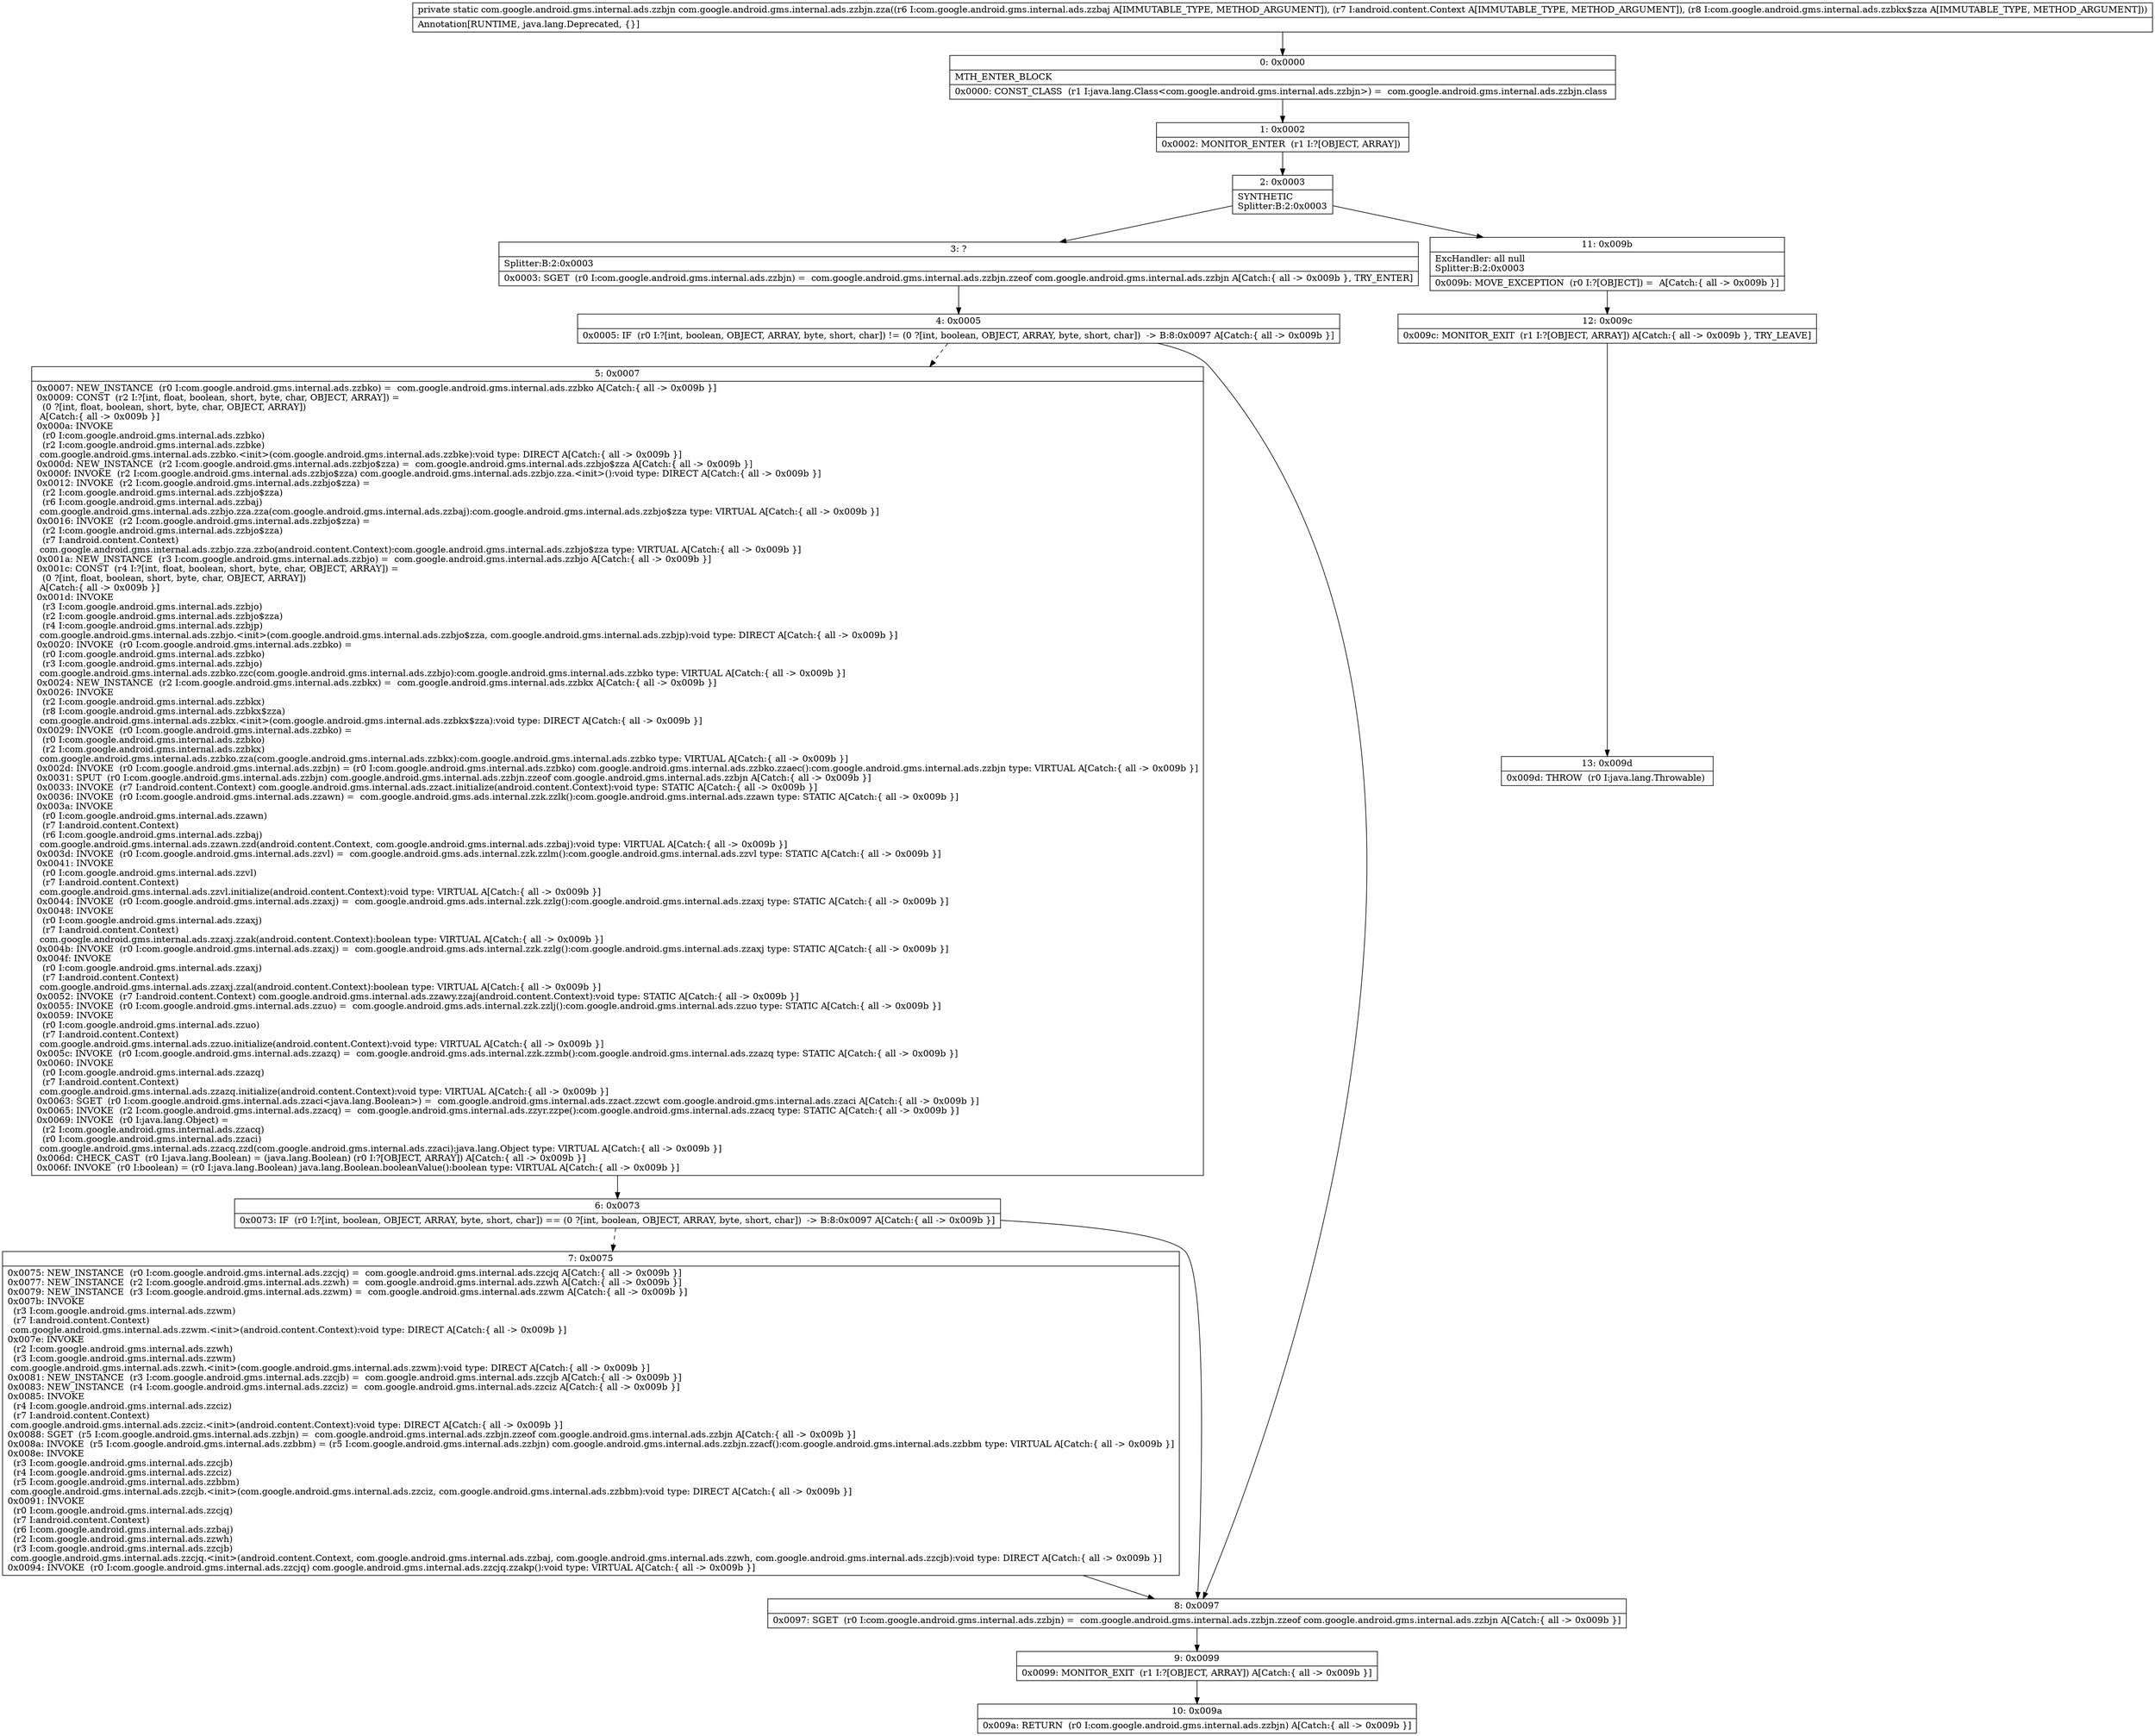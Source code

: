 digraph "CFG forcom.google.android.gms.internal.ads.zzbjn.zza(Lcom\/google\/android\/gms\/internal\/ads\/zzbaj;Landroid\/content\/Context;Lcom\/google\/android\/gms\/internal\/ads\/zzbkx$zza;)Lcom\/google\/android\/gms\/internal\/ads\/zzbjn;" {
Node_0 [shape=record,label="{0\:\ 0x0000|MTH_ENTER_BLOCK\l|0x0000: CONST_CLASS  (r1 I:java.lang.Class\<com.google.android.gms.internal.ads.zzbjn\>) =  com.google.android.gms.internal.ads.zzbjn.class \l}"];
Node_1 [shape=record,label="{1\:\ 0x0002|0x0002: MONITOR_ENTER  (r1 I:?[OBJECT, ARRAY]) \l}"];
Node_2 [shape=record,label="{2\:\ 0x0003|SYNTHETIC\lSplitter:B:2:0x0003\l}"];
Node_3 [shape=record,label="{3\:\ ?|Splitter:B:2:0x0003\l|0x0003: SGET  (r0 I:com.google.android.gms.internal.ads.zzbjn) =  com.google.android.gms.internal.ads.zzbjn.zzeof com.google.android.gms.internal.ads.zzbjn A[Catch:\{ all \-\> 0x009b \}, TRY_ENTER]\l}"];
Node_4 [shape=record,label="{4\:\ 0x0005|0x0005: IF  (r0 I:?[int, boolean, OBJECT, ARRAY, byte, short, char]) != (0 ?[int, boolean, OBJECT, ARRAY, byte, short, char])  \-\> B:8:0x0097 A[Catch:\{ all \-\> 0x009b \}]\l}"];
Node_5 [shape=record,label="{5\:\ 0x0007|0x0007: NEW_INSTANCE  (r0 I:com.google.android.gms.internal.ads.zzbko) =  com.google.android.gms.internal.ads.zzbko A[Catch:\{ all \-\> 0x009b \}]\l0x0009: CONST  (r2 I:?[int, float, boolean, short, byte, char, OBJECT, ARRAY]) = \l  (0 ?[int, float, boolean, short, byte, char, OBJECT, ARRAY])\l A[Catch:\{ all \-\> 0x009b \}]\l0x000a: INVOKE  \l  (r0 I:com.google.android.gms.internal.ads.zzbko)\l  (r2 I:com.google.android.gms.internal.ads.zzbke)\l com.google.android.gms.internal.ads.zzbko.\<init\>(com.google.android.gms.internal.ads.zzbke):void type: DIRECT A[Catch:\{ all \-\> 0x009b \}]\l0x000d: NEW_INSTANCE  (r2 I:com.google.android.gms.internal.ads.zzbjo$zza) =  com.google.android.gms.internal.ads.zzbjo$zza A[Catch:\{ all \-\> 0x009b \}]\l0x000f: INVOKE  (r2 I:com.google.android.gms.internal.ads.zzbjo$zza) com.google.android.gms.internal.ads.zzbjo.zza.\<init\>():void type: DIRECT A[Catch:\{ all \-\> 0x009b \}]\l0x0012: INVOKE  (r2 I:com.google.android.gms.internal.ads.zzbjo$zza) = \l  (r2 I:com.google.android.gms.internal.ads.zzbjo$zza)\l  (r6 I:com.google.android.gms.internal.ads.zzbaj)\l com.google.android.gms.internal.ads.zzbjo.zza.zza(com.google.android.gms.internal.ads.zzbaj):com.google.android.gms.internal.ads.zzbjo$zza type: VIRTUAL A[Catch:\{ all \-\> 0x009b \}]\l0x0016: INVOKE  (r2 I:com.google.android.gms.internal.ads.zzbjo$zza) = \l  (r2 I:com.google.android.gms.internal.ads.zzbjo$zza)\l  (r7 I:android.content.Context)\l com.google.android.gms.internal.ads.zzbjo.zza.zzbo(android.content.Context):com.google.android.gms.internal.ads.zzbjo$zza type: VIRTUAL A[Catch:\{ all \-\> 0x009b \}]\l0x001a: NEW_INSTANCE  (r3 I:com.google.android.gms.internal.ads.zzbjo) =  com.google.android.gms.internal.ads.zzbjo A[Catch:\{ all \-\> 0x009b \}]\l0x001c: CONST  (r4 I:?[int, float, boolean, short, byte, char, OBJECT, ARRAY]) = \l  (0 ?[int, float, boolean, short, byte, char, OBJECT, ARRAY])\l A[Catch:\{ all \-\> 0x009b \}]\l0x001d: INVOKE  \l  (r3 I:com.google.android.gms.internal.ads.zzbjo)\l  (r2 I:com.google.android.gms.internal.ads.zzbjo$zza)\l  (r4 I:com.google.android.gms.internal.ads.zzbjp)\l com.google.android.gms.internal.ads.zzbjo.\<init\>(com.google.android.gms.internal.ads.zzbjo$zza, com.google.android.gms.internal.ads.zzbjp):void type: DIRECT A[Catch:\{ all \-\> 0x009b \}]\l0x0020: INVOKE  (r0 I:com.google.android.gms.internal.ads.zzbko) = \l  (r0 I:com.google.android.gms.internal.ads.zzbko)\l  (r3 I:com.google.android.gms.internal.ads.zzbjo)\l com.google.android.gms.internal.ads.zzbko.zzc(com.google.android.gms.internal.ads.zzbjo):com.google.android.gms.internal.ads.zzbko type: VIRTUAL A[Catch:\{ all \-\> 0x009b \}]\l0x0024: NEW_INSTANCE  (r2 I:com.google.android.gms.internal.ads.zzbkx) =  com.google.android.gms.internal.ads.zzbkx A[Catch:\{ all \-\> 0x009b \}]\l0x0026: INVOKE  \l  (r2 I:com.google.android.gms.internal.ads.zzbkx)\l  (r8 I:com.google.android.gms.internal.ads.zzbkx$zza)\l com.google.android.gms.internal.ads.zzbkx.\<init\>(com.google.android.gms.internal.ads.zzbkx$zza):void type: DIRECT A[Catch:\{ all \-\> 0x009b \}]\l0x0029: INVOKE  (r0 I:com.google.android.gms.internal.ads.zzbko) = \l  (r0 I:com.google.android.gms.internal.ads.zzbko)\l  (r2 I:com.google.android.gms.internal.ads.zzbkx)\l com.google.android.gms.internal.ads.zzbko.zza(com.google.android.gms.internal.ads.zzbkx):com.google.android.gms.internal.ads.zzbko type: VIRTUAL A[Catch:\{ all \-\> 0x009b \}]\l0x002d: INVOKE  (r0 I:com.google.android.gms.internal.ads.zzbjn) = (r0 I:com.google.android.gms.internal.ads.zzbko) com.google.android.gms.internal.ads.zzbko.zzaec():com.google.android.gms.internal.ads.zzbjn type: VIRTUAL A[Catch:\{ all \-\> 0x009b \}]\l0x0031: SPUT  (r0 I:com.google.android.gms.internal.ads.zzbjn) com.google.android.gms.internal.ads.zzbjn.zzeof com.google.android.gms.internal.ads.zzbjn A[Catch:\{ all \-\> 0x009b \}]\l0x0033: INVOKE  (r7 I:android.content.Context) com.google.android.gms.internal.ads.zzact.initialize(android.content.Context):void type: STATIC A[Catch:\{ all \-\> 0x009b \}]\l0x0036: INVOKE  (r0 I:com.google.android.gms.internal.ads.zzawn) =  com.google.android.gms.ads.internal.zzk.zzlk():com.google.android.gms.internal.ads.zzawn type: STATIC A[Catch:\{ all \-\> 0x009b \}]\l0x003a: INVOKE  \l  (r0 I:com.google.android.gms.internal.ads.zzawn)\l  (r7 I:android.content.Context)\l  (r6 I:com.google.android.gms.internal.ads.zzbaj)\l com.google.android.gms.internal.ads.zzawn.zzd(android.content.Context, com.google.android.gms.internal.ads.zzbaj):void type: VIRTUAL A[Catch:\{ all \-\> 0x009b \}]\l0x003d: INVOKE  (r0 I:com.google.android.gms.internal.ads.zzvl) =  com.google.android.gms.ads.internal.zzk.zzlm():com.google.android.gms.internal.ads.zzvl type: STATIC A[Catch:\{ all \-\> 0x009b \}]\l0x0041: INVOKE  \l  (r0 I:com.google.android.gms.internal.ads.zzvl)\l  (r7 I:android.content.Context)\l com.google.android.gms.internal.ads.zzvl.initialize(android.content.Context):void type: VIRTUAL A[Catch:\{ all \-\> 0x009b \}]\l0x0044: INVOKE  (r0 I:com.google.android.gms.internal.ads.zzaxj) =  com.google.android.gms.ads.internal.zzk.zzlg():com.google.android.gms.internal.ads.zzaxj type: STATIC A[Catch:\{ all \-\> 0x009b \}]\l0x0048: INVOKE  \l  (r0 I:com.google.android.gms.internal.ads.zzaxj)\l  (r7 I:android.content.Context)\l com.google.android.gms.internal.ads.zzaxj.zzak(android.content.Context):boolean type: VIRTUAL A[Catch:\{ all \-\> 0x009b \}]\l0x004b: INVOKE  (r0 I:com.google.android.gms.internal.ads.zzaxj) =  com.google.android.gms.ads.internal.zzk.zzlg():com.google.android.gms.internal.ads.zzaxj type: STATIC A[Catch:\{ all \-\> 0x009b \}]\l0x004f: INVOKE  \l  (r0 I:com.google.android.gms.internal.ads.zzaxj)\l  (r7 I:android.content.Context)\l com.google.android.gms.internal.ads.zzaxj.zzal(android.content.Context):boolean type: VIRTUAL A[Catch:\{ all \-\> 0x009b \}]\l0x0052: INVOKE  (r7 I:android.content.Context) com.google.android.gms.internal.ads.zzawy.zzaj(android.content.Context):void type: STATIC A[Catch:\{ all \-\> 0x009b \}]\l0x0055: INVOKE  (r0 I:com.google.android.gms.internal.ads.zzuo) =  com.google.android.gms.ads.internal.zzk.zzlj():com.google.android.gms.internal.ads.zzuo type: STATIC A[Catch:\{ all \-\> 0x009b \}]\l0x0059: INVOKE  \l  (r0 I:com.google.android.gms.internal.ads.zzuo)\l  (r7 I:android.content.Context)\l com.google.android.gms.internal.ads.zzuo.initialize(android.content.Context):void type: VIRTUAL A[Catch:\{ all \-\> 0x009b \}]\l0x005c: INVOKE  (r0 I:com.google.android.gms.internal.ads.zzazq) =  com.google.android.gms.ads.internal.zzk.zzmb():com.google.android.gms.internal.ads.zzazq type: STATIC A[Catch:\{ all \-\> 0x009b \}]\l0x0060: INVOKE  \l  (r0 I:com.google.android.gms.internal.ads.zzazq)\l  (r7 I:android.content.Context)\l com.google.android.gms.internal.ads.zzazq.initialize(android.content.Context):void type: VIRTUAL A[Catch:\{ all \-\> 0x009b \}]\l0x0063: SGET  (r0 I:com.google.android.gms.internal.ads.zzaci\<java.lang.Boolean\>) =  com.google.android.gms.internal.ads.zzact.zzcwt com.google.android.gms.internal.ads.zzaci A[Catch:\{ all \-\> 0x009b \}]\l0x0065: INVOKE  (r2 I:com.google.android.gms.internal.ads.zzacq) =  com.google.android.gms.internal.ads.zzyr.zzpe():com.google.android.gms.internal.ads.zzacq type: STATIC A[Catch:\{ all \-\> 0x009b \}]\l0x0069: INVOKE  (r0 I:java.lang.Object) = \l  (r2 I:com.google.android.gms.internal.ads.zzacq)\l  (r0 I:com.google.android.gms.internal.ads.zzaci)\l com.google.android.gms.internal.ads.zzacq.zzd(com.google.android.gms.internal.ads.zzaci):java.lang.Object type: VIRTUAL A[Catch:\{ all \-\> 0x009b \}]\l0x006d: CHECK_CAST  (r0 I:java.lang.Boolean) = (java.lang.Boolean) (r0 I:?[OBJECT, ARRAY]) A[Catch:\{ all \-\> 0x009b \}]\l0x006f: INVOKE  (r0 I:boolean) = (r0 I:java.lang.Boolean) java.lang.Boolean.booleanValue():boolean type: VIRTUAL A[Catch:\{ all \-\> 0x009b \}]\l}"];
Node_6 [shape=record,label="{6\:\ 0x0073|0x0073: IF  (r0 I:?[int, boolean, OBJECT, ARRAY, byte, short, char]) == (0 ?[int, boolean, OBJECT, ARRAY, byte, short, char])  \-\> B:8:0x0097 A[Catch:\{ all \-\> 0x009b \}]\l}"];
Node_7 [shape=record,label="{7\:\ 0x0075|0x0075: NEW_INSTANCE  (r0 I:com.google.android.gms.internal.ads.zzcjq) =  com.google.android.gms.internal.ads.zzcjq A[Catch:\{ all \-\> 0x009b \}]\l0x0077: NEW_INSTANCE  (r2 I:com.google.android.gms.internal.ads.zzwh) =  com.google.android.gms.internal.ads.zzwh A[Catch:\{ all \-\> 0x009b \}]\l0x0079: NEW_INSTANCE  (r3 I:com.google.android.gms.internal.ads.zzwm) =  com.google.android.gms.internal.ads.zzwm A[Catch:\{ all \-\> 0x009b \}]\l0x007b: INVOKE  \l  (r3 I:com.google.android.gms.internal.ads.zzwm)\l  (r7 I:android.content.Context)\l com.google.android.gms.internal.ads.zzwm.\<init\>(android.content.Context):void type: DIRECT A[Catch:\{ all \-\> 0x009b \}]\l0x007e: INVOKE  \l  (r2 I:com.google.android.gms.internal.ads.zzwh)\l  (r3 I:com.google.android.gms.internal.ads.zzwm)\l com.google.android.gms.internal.ads.zzwh.\<init\>(com.google.android.gms.internal.ads.zzwm):void type: DIRECT A[Catch:\{ all \-\> 0x009b \}]\l0x0081: NEW_INSTANCE  (r3 I:com.google.android.gms.internal.ads.zzcjb) =  com.google.android.gms.internal.ads.zzcjb A[Catch:\{ all \-\> 0x009b \}]\l0x0083: NEW_INSTANCE  (r4 I:com.google.android.gms.internal.ads.zzciz) =  com.google.android.gms.internal.ads.zzciz A[Catch:\{ all \-\> 0x009b \}]\l0x0085: INVOKE  \l  (r4 I:com.google.android.gms.internal.ads.zzciz)\l  (r7 I:android.content.Context)\l com.google.android.gms.internal.ads.zzciz.\<init\>(android.content.Context):void type: DIRECT A[Catch:\{ all \-\> 0x009b \}]\l0x0088: SGET  (r5 I:com.google.android.gms.internal.ads.zzbjn) =  com.google.android.gms.internal.ads.zzbjn.zzeof com.google.android.gms.internal.ads.zzbjn A[Catch:\{ all \-\> 0x009b \}]\l0x008a: INVOKE  (r5 I:com.google.android.gms.internal.ads.zzbbm) = (r5 I:com.google.android.gms.internal.ads.zzbjn) com.google.android.gms.internal.ads.zzbjn.zzacf():com.google.android.gms.internal.ads.zzbbm type: VIRTUAL A[Catch:\{ all \-\> 0x009b \}]\l0x008e: INVOKE  \l  (r3 I:com.google.android.gms.internal.ads.zzcjb)\l  (r4 I:com.google.android.gms.internal.ads.zzciz)\l  (r5 I:com.google.android.gms.internal.ads.zzbbm)\l com.google.android.gms.internal.ads.zzcjb.\<init\>(com.google.android.gms.internal.ads.zzciz, com.google.android.gms.internal.ads.zzbbm):void type: DIRECT A[Catch:\{ all \-\> 0x009b \}]\l0x0091: INVOKE  \l  (r0 I:com.google.android.gms.internal.ads.zzcjq)\l  (r7 I:android.content.Context)\l  (r6 I:com.google.android.gms.internal.ads.zzbaj)\l  (r2 I:com.google.android.gms.internal.ads.zzwh)\l  (r3 I:com.google.android.gms.internal.ads.zzcjb)\l com.google.android.gms.internal.ads.zzcjq.\<init\>(android.content.Context, com.google.android.gms.internal.ads.zzbaj, com.google.android.gms.internal.ads.zzwh, com.google.android.gms.internal.ads.zzcjb):void type: DIRECT A[Catch:\{ all \-\> 0x009b \}]\l0x0094: INVOKE  (r0 I:com.google.android.gms.internal.ads.zzcjq) com.google.android.gms.internal.ads.zzcjq.zzakp():void type: VIRTUAL A[Catch:\{ all \-\> 0x009b \}]\l}"];
Node_8 [shape=record,label="{8\:\ 0x0097|0x0097: SGET  (r0 I:com.google.android.gms.internal.ads.zzbjn) =  com.google.android.gms.internal.ads.zzbjn.zzeof com.google.android.gms.internal.ads.zzbjn A[Catch:\{ all \-\> 0x009b \}]\l}"];
Node_9 [shape=record,label="{9\:\ 0x0099|0x0099: MONITOR_EXIT  (r1 I:?[OBJECT, ARRAY]) A[Catch:\{ all \-\> 0x009b \}]\l}"];
Node_10 [shape=record,label="{10\:\ 0x009a|0x009a: RETURN  (r0 I:com.google.android.gms.internal.ads.zzbjn) A[Catch:\{ all \-\> 0x009b \}]\l}"];
Node_11 [shape=record,label="{11\:\ 0x009b|ExcHandler: all null\lSplitter:B:2:0x0003\l|0x009b: MOVE_EXCEPTION  (r0 I:?[OBJECT]) =  A[Catch:\{ all \-\> 0x009b \}]\l}"];
Node_12 [shape=record,label="{12\:\ 0x009c|0x009c: MONITOR_EXIT  (r1 I:?[OBJECT, ARRAY]) A[Catch:\{ all \-\> 0x009b \}, TRY_LEAVE]\l}"];
Node_13 [shape=record,label="{13\:\ 0x009d|0x009d: THROW  (r0 I:java.lang.Throwable) \l}"];
MethodNode[shape=record,label="{private static com.google.android.gms.internal.ads.zzbjn com.google.android.gms.internal.ads.zzbjn.zza((r6 I:com.google.android.gms.internal.ads.zzbaj A[IMMUTABLE_TYPE, METHOD_ARGUMENT]), (r7 I:android.content.Context A[IMMUTABLE_TYPE, METHOD_ARGUMENT]), (r8 I:com.google.android.gms.internal.ads.zzbkx$zza A[IMMUTABLE_TYPE, METHOD_ARGUMENT]))  | Annotation[RUNTIME, java.lang.Deprecated, \{\}]\l}"];
MethodNode -> Node_0;
Node_0 -> Node_1;
Node_1 -> Node_2;
Node_2 -> Node_3;
Node_2 -> Node_11;
Node_3 -> Node_4;
Node_4 -> Node_5[style=dashed];
Node_4 -> Node_8;
Node_5 -> Node_6;
Node_6 -> Node_7[style=dashed];
Node_6 -> Node_8;
Node_7 -> Node_8;
Node_8 -> Node_9;
Node_9 -> Node_10;
Node_11 -> Node_12;
Node_12 -> Node_13;
}

